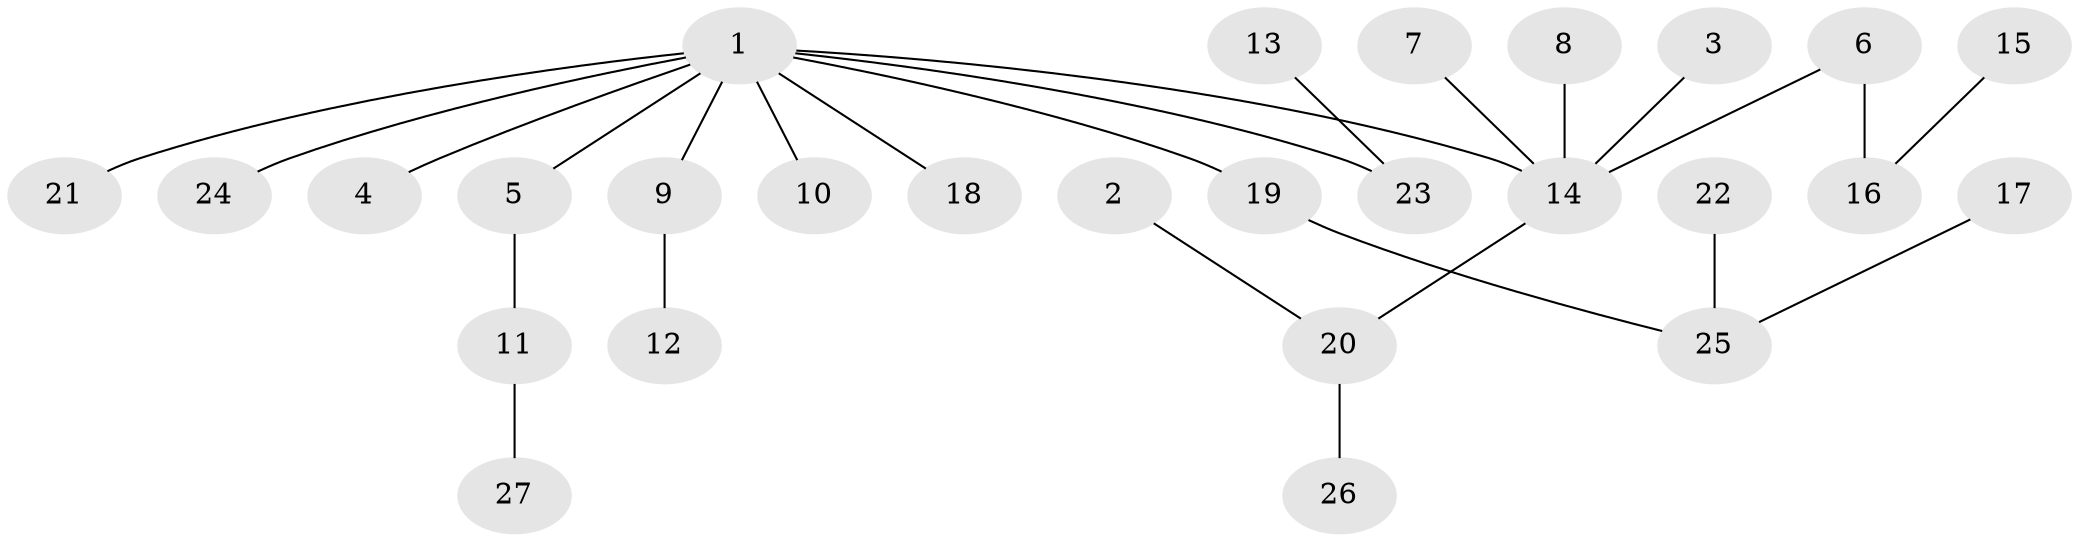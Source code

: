 // original degree distribution, {8: 0.018518518518518517, 2: 0.16666666666666666, 5: 0.037037037037037035, 4: 0.037037037037037035, 7: 0.018518518518518517, 3: 0.14814814814814814, 1: 0.5740740740740741}
// Generated by graph-tools (version 1.1) at 2025/26/03/09/25 03:26:25]
// undirected, 27 vertices, 26 edges
graph export_dot {
graph [start="1"]
  node [color=gray90,style=filled];
  1;
  2;
  3;
  4;
  5;
  6;
  7;
  8;
  9;
  10;
  11;
  12;
  13;
  14;
  15;
  16;
  17;
  18;
  19;
  20;
  21;
  22;
  23;
  24;
  25;
  26;
  27;
  1 -- 4 [weight=1.0];
  1 -- 5 [weight=1.0];
  1 -- 9 [weight=1.0];
  1 -- 10 [weight=1.0];
  1 -- 14 [weight=1.0];
  1 -- 18 [weight=1.0];
  1 -- 19 [weight=1.0];
  1 -- 21 [weight=1.0];
  1 -- 23 [weight=1.0];
  1 -- 24 [weight=1.0];
  2 -- 20 [weight=1.0];
  3 -- 14 [weight=1.0];
  5 -- 11 [weight=1.0];
  6 -- 14 [weight=1.0];
  6 -- 16 [weight=1.0];
  7 -- 14 [weight=1.0];
  8 -- 14 [weight=1.0];
  9 -- 12 [weight=1.0];
  11 -- 27 [weight=1.0];
  13 -- 23 [weight=1.0];
  14 -- 20 [weight=1.0];
  15 -- 16 [weight=1.0];
  17 -- 25 [weight=1.0];
  19 -- 25 [weight=1.0];
  20 -- 26 [weight=1.0];
  22 -- 25 [weight=1.0];
}
